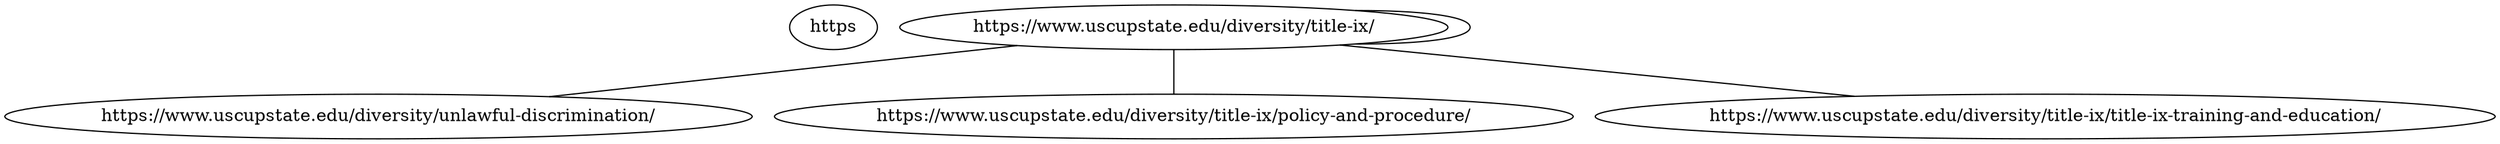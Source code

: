 graph  {
https [child_link="['https://www.uscupstate.edu/diversity/title-ix/', 'https://www.uscupstate.edu/diversity/unlawful-discrimination/', 'https://www.uscupstate.edu/diversity/title-ix/', 'https://www.uscupstate.edu/diversity/title-ix/policy-and-procedure/', 'https://www.uscupstate.edu/diversity/title-ix/title-ix-training-and-education/', 'https://www.uscupstate.edu/diversity/unlawful-discrimination/', 'https://www.uscupstate.edu/diversity/title-ix/policy-and-procedure/', 'https://www.uscupstate.edu/diversity/title-ix/title-ix-training-and-education/']", data="b\"\nTitle IX | USC Upstate\nSkip to main content\nInformation For:\nCurrent Students\nFaculty/Staff\nAlumni\nResources\nVisit\nApply\nRequest Info\nGive\nClose search\nSearch\nSearch\nPeople Directory\nA-Z Index\nAdmissions & Financial Aid\nMeet With Our Enrollment Team\nFirst Time in College\nTransfer\nAdult Learners\nGraduate Students\nOnline Students\nInternational Students\nVeterans\nReadmitted Students\nHigh School Dual Enrollment\nNon-degree\nSenior Citizens\nEnrollment Services\nFinancial Aid\nTuition and Fees\nApplication FAQ\nCounselors/Advisers\nApply Today\nOrientation (SOAR)\nVisit Campus\nApplication Tracker\nContact Admissions\nAdmitted Students\nAcademics\nMajors and Programs\nCollege of Arts, Humanities, and Social Sciences\nCollege of Science and Technology\nGeorge Dean Johnson, Jr. College of Business and Economics\nMary Black College of Nursing\nCollege of Education, Human Performance, and Health\nUniversity College\nGreenville Campus\nUpstate Online\nAcademic Catalog\nCenter for African American Studies\nCenter for International Studies\nCenter for Women's and Gender Studies\nHonors Program\nUSC Upstate Library\nSouth Carolina Centro Latino\nContinuing Education and Industry Certifications\nAthletics\nTickets\nSchedules\nU Club\nGive to Athletics\nLocker Legacy\nWomen's Soccer Raffle\nResearch\nSponsored Awards and Research Support\nThe Franklin School\nSC INBRE\nNational Science Foundation\nCampus Life\nBookstore\nCARE Team\nCounseling Services\nVice-Chancellor\nDean of Students\nDining Services\nHealth Education\nHealth Services\nHousing and Residential Life\nOffice of Student Involvement\nCampus Recreation\nDisability Services\nSpartans Care\nDiversity\nTitle IX\nUnlawful Discrimination\nStudent Diversity Resources\nFaculty and Staff Diversity Resources\nEmployee Resource Groups\nImpact Agenda\nInformation For:\nCurrent Students\nFaculty/Staff\nAlumni\nHome\nDiversity\nTitle IX\nDiversity\nTitle IX\nPolicy and Procedure\nReport and Complaint\nResources\nSupportive Measures\nTitle IX Training and Education\nUnlawful Discrimination\nStudent Diversity Resources\nFaculty and Staff Diversity Resources\nEmployee Resource Groups\nImpact Agenda\nTitle IX\n\xe2\x80\x9cNo person in the United States shall, on the basis of sex, be excluded from participation in, be denied the benefits of, or be subjected to discrimination under any educational program or activity receiving federal financial assistance.\xe2\x80\x9d\nTitle IX of theEducation Amendments of 1972\nWhat You Should Know About Title IX\nTitle IX is a federal law and applies to educational institutions that receive federal funding. Title IX prohibits sex discrimination in educational programs or activities, and protects all students, faculty, staff and visitors from sex-based discrimination. Some examples of education programs and activities subject to Title IX include admissions, academic instruction, residence life, athletics, extracurricular activities, employment, hiring, and other on-campus or off-campus activities organized or sponsored by an institution. The regulations implementing Title IX require educational institutions to follow a strict process when responding to reports or complaints of sex discrimination, and provide support for parties involved in the process, including autonomy for a complainant when deciding how to proceed.\nThere are many forms of sex discrimination prohibited under Title IX, including sexual harassment, sexual assault, dating violence, domestic violence, and stalking. Title IX also prohibits discrimination based on an individual\xe2\x80\x99s sexual orientation and gender identity, as well as pregnancy and parenting, childbirth and related medical conditions. Title IX prohibits retaliation against an individual who asserts any right or privilege under Title IX, or because the individual has made a report or Title IX complaint, or participated or refused to participate in the Title IX process.\nAs a recipient of federal funding, USC Upstate is required by Title IX regulations to operate in a nondiscriminatory manner. USC Upstate is committed to providing an environment for working, learning and living that promotes equal opportunity, inclusiveness and nondiscrimination, where students, faculty, staff and visitors are protected from all forms of sex discrimination, sexual harassment, sexual misconduct (sexual assault, dating and domestic violence, stalking), and related retaliation.\nHow We Can Help You\nWe are here to\xe2\x80\xa6\nExplain the university's policies and procedures prohibiting sex discrimination, sexual harassment, sexual misconduct, and related retaliation;\nConnect complainants and respondents to supportive measures and resources;\nReview the options available at the university when making a report or Title IX complaint;\nAdvise complainants and respondents of their rights and resources;\nInvestigate claims of sex discrimination, sexual harassment, sexual misconduct, and retaliation;\nEngage in resolution.\nTitle IX Violation Report\nIf you or someone you know has been the victim of sex discrimination, sexual harassment, sexual misconduct, or retaliation, at USC Upstate, you can report it. Any individual can make a report by submitting an online report via the reporting link below, sending an email to titleix@uscupstate.edu, by calling (864) 503-7193, mail, or in person.\nMake a Report\nPlease know that the submission of a report will not automatically initiate a formal complaint process but will serve as an initial step to assess whether a violation of university policy and Title IX has occurred and will connect those impacted with supportive measures and resources.\nPolicy and Procedure\nReport and Complaint\nResources\nSupportive Measures\nTitle IX Training and Education\nContact Us\nElizabeth W. PetersonCivil Rights & Title IX CoordinatorUniversity of South Carolina Upstate800 University WaySpartanburg, SC 29303Phone: 864-503-7193titleix@uscupstate.edu\n800 University WaySpartanburg, SC 29303\xc2\xa0864-503-5000\xc2\xa0 |\xc2\xa0 800-277-8727info@uscupstate.edu\nHoursMonday - Friday: 8:30 a.m. - 5:30 p.m.\nQuick Links\nAbout the University\nMajors and Programs\nStudent Organizations\nCampus Maps\nCampus Services\nBookstore\nUpstate Online\nCollege of Arts, Humanities, and Social Sciences\nCollege of Science and Technology\nCollege of Education, Human Performance, and Health\nGeorge D. Johnson, Jr. College of Business and Economics\nMary Black College of Nursing\nContact University Police\nStay Connected\n\xc2\xa9 2023, All Rights Reserved\nA-Z Index\nAbout\nEmployment\nGive\""];
https [child_link="['https://www.uscupstate.edu/diversity/title-ix/', 'https://www.uscupstate.edu/diversity/unlawful-discrimination/', 'https://www.uscupstate.edu/diversity/title-ix/', 'https://www.uscupstate.edu/diversity/title-ix/policy-and-procedure/', 'https://www.uscupstate.edu/diversity/title-ix/title-ix-training-and-education/', 'https://www.uscupstate.edu/diversity/unlawful-discrimination/', 'https://www.uscupstate.edu/globalassets/diversity/title-ix/civil-rights-and-title-ix.pdf', 'https://www.uscupstate.edu/globalassets/policies/title-ix/usc-upstate-policy-against-discrimination-harassment-sexual-misconduct.pdf']", data="b\"\nUnlawful Discrimination | USC Upstate\nSkip to main content\nInformation For:\nCurrent Students\nFaculty/Staff\nAlumni\nResources\nVisit\nApply\nRequest Info\nGive\nClose search\nSearch\nSearch\nPeople Directory\nA-Z Index\nAdmissions & Financial Aid\nMeet With Our Enrollment Team\nFirst Time in College\nTransfer\nAdult Learners\nGraduate Students\nOnline Students\nInternational Students\nVeterans\nReadmitted Students\nHigh School Dual Enrollment\nNon-degree\nSenior Citizens\nEnrollment Services\nFinancial Aid\nTuition and Fees\nApplication FAQ\nCounselors/Advisers\nApply Today\nOrientation (SOAR)\nVisit Campus\nApplication Tracker\nContact Admissions\nAdmitted Students\nAcademics\nMajors and Programs\nCollege of Arts, Humanities, and Social Sciences\nCollege of Science and Technology\nGeorge Dean Johnson, Jr. College of Business and Economics\nMary Black College of Nursing\nCollege of Education, Human Performance, and Health\nUniversity College\nGreenville Campus\nUpstate Online\nAcademic Catalog\nCenter for African American Studies\nCenter for International Studies\nCenter for Women's and Gender Studies\nHonors Program\nUSC Upstate Library\nSouth Carolina Centro Latino\nContinuing Education and Industry Certifications\nAthletics\nTickets\nSchedules\nU Club\nGive to Athletics\nLocker Legacy\nWomen's Soccer Raffle\nResearch\nSponsored Awards and Research Support\nThe Franklin School\nSC INBRE\nNational Science Foundation\nCampus Life\nBookstore\nCARE Team\nCounseling Services\nVice-Chancellor\nDean of Students\nDining Services\nHealth Education\nHealth Services\nHousing and Residential Life\nOffice of Student Involvement\nCampus Recreation\nDisability Services\nSpartans Care\nDiversity\nTitle IX\nUnlawful Discrimination\nStudent Diversity Resources\nFaculty and Staff Diversity Resources\nEmployee Resource Groups\nImpact Agenda\nInformation For:\nCurrent Students\nFaculty/Staff\nAlumni\nHome\nDiversity\nUnlawful Discrimination\nDiversity\nTitle IX\nPolicy and Procedure\nReport and Complaint\nResources\nSupportive Measures\nTitle IX Training and Education\nUnlawful Discrimination\nStudent Diversity Resources\nFaculty and Staff Diversity Resources\nEmployee Resource Groups\nImpact Agenda\nUnlawful Discrimination\nThe Office of Civil Rights & Title IX monitors the University of South Carolina\xe2\x80\x99s compliance with federal and state regulations and university policy related to equal opportunity and affirmative action. The Equal Opportunity and Affirmative Action Policy\xc2\xa0applies to all campuses of the University of South Carolina and ensures equity in all employment processes from time of hire to separation.\nIncidents of Discrimination, Harassment, and Retaliation\nUSC Upstate\xe2\x80\x99s Policy Against Discrimination, Harassment & Sexual Misconduct prohibits acts of discrimination and harassment against students, faculty, staff, and visitors based on a protected class, including:\nAge\nAncestry\nCitizenship status\nColor\nDisability\nEthnicity\nFamilial status\nGender\nGender Identity or Expression\nGenetics\nHIV/AIDS Status\nMilitary/Veteran Status\nNational Origin\nPregnancy/Related Medical Condition/Breastfeeding\nRace\nReligion\nSex\nSexual Orientation\nRetaliation in any form against an individual who participates in a protected activity is also prohibited by policy. Any individual with an allegation of discrimination, harassment, or retaliation, based on the protected classes above, involving faculty, staff, students, student organizations, or any entity affiliated with or doing business with USC Upstate, should contact the Civil Rights & Title IX Coordinator at (864) 503-7193 or titleIX@uscupstate.edu. For more information on the university\xe2\x80\x99s response to unlawful discrimination, harassment, and retaliation, please review our reporting process, support, and resources, available at USC Upstate.\nCivil Rights Violation Report\nReport a concern regarding unlawful discrimination, harassment, or retaliation, based on a legally protected class. Any individual can make a report by submitting an online report via the reporting link below, sending an email to titleix@uscupstate.edu, by calling (864) 503-7193, mail, or in person.\nMake a Report\nContact Us\nElizabeth W. PetersonCivil Rights & Title IX CoordinatorUniversity of South Carolina Upstate800 University WaySpartanburg, SC 29303Phone: 864-503-7193titleix@uscupstate.edu\n800 University WaySpartanburg, SC 29303\xc2\xa0864-503-5000\xc2\xa0 |\xc2\xa0 800-277-8727info@uscupstate.edu\nHoursMonday - Friday: 8:30 a.m. - 5:30 p.m.\nQuick Links\nAbout the University\nMajors and Programs\nStudent Organizations\nCampus Maps\nCampus Services\nBookstore\nUpstate Online\nCollege of Arts, Humanities, and Social Sciences\nCollege of Science and Technology\nCollege of Education, Human Performance, and Health\nGeorge D. Johnson, Jr. College of Business and Economics\nMary Black College of Nursing\nContact University Police\nStay Connected\n\xc2\xa9 2023, All Rights Reserved\nA-Z Index\nAbout\nEmployment\nGive\""];
https [child_link="['https://www.uscupstate.edu/diversity/title-ix/', 'https://www.uscupstate.edu/diversity/unlawful-discrimination/', 'https://www.uscupstate.edu/diversity/title-ix/', 'https://www.uscupstate.edu/diversity/title-ix/', 'https://www.uscupstate.edu/diversity/title-ix/policy-and-procedure/', 'https://www.uscupstate.edu/diversity/title-ix/title-ix-training-and-education/', 'https://www.uscupstate.edu/diversity/unlawful-discrimination/', 'https://www.uscupstate.edu/globalassets/policies/title-ix/usc-upstate-policy-against-discrimination-harassment-sexual-misconduct.pdf']", data="b\"\nPolicy and Procedure | USC Upstate\nSkip to main content\nInformation For:\nCurrent Students\nFaculty/Staff\nAlumni\nResources\nVisit\nApply\nRequest Info\nGive\nClose search\nSearch\nSearch\nPeople Directory\nA-Z Index\nAdmissions & Financial Aid\nMeet With Our Enrollment Team\nFirst Time in College\nTransfer\nAdult Learners\nGraduate Students\nOnline Students\nInternational Students\nVeterans\nReadmitted Students\nHigh School Dual Enrollment\nNon-degree\nSenior Citizens\nEnrollment Services\nFinancial Aid\nTuition and Fees\nApplication FAQ\nCounselors/Advisers\nApply Today\nOrientation (SOAR)\nVisit Campus\nApplication Tracker\nContact Admissions\nAdmitted Students\nAcademics\nMajors and Programs\nCollege of Arts, Humanities, and Social Sciences\nCollege of Science and Technology\nGeorge Dean Johnson, Jr. College of Business and Economics\nMary Black College of Nursing\nCollege of Education, Human Performance, and Health\nUniversity College\nGreenville Campus\nUpstate Online\nAcademic Catalog\nCenter for African American Studies\nCenter for International Studies\nCenter for Women's and Gender Studies\nHonors Program\nUSC Upstate Library\nSouth Carolina Centro Latino\nContinuing Education and Industry Certifications\nAthletics\nTickets\nSchedules\nU Club\nGive to Athletics\nLocker Legacy\nWomen's Soccer Raffle\nResearch\nSponsored Awards and Research Support\nThe Franklin School\nSC INBRE\nNational Science Foundation\nCampus Life\nBookstore\nCARE Team\nCounseling Services\nVice-Chancellor\nDean of Students\nDining Services\nHealth Education\nHealth Services\nHousing and Residential Life\nOffice of Student Involvement\nCampus Recreation\nDisability Services\nSpartans Care\nDiversity\nTitle IX\nUnlawful Discrimination\nStudent Diversity Resources\nFaculty and Staff Diversity Resources\nEmployee Resource Groups\nImpact Agenda\nInformation For:\nCurrent Students\nFaculty/Staff\nAlumni\nHome\nDiversity\nTitle IX\nPolicy and Procedure\nDiversity\nTitle IX\nPolicy and Procedure\nReport and Complaint\nResources\nSupportive Measures\nTitle IX Training and Education\nUnlawful Discrimination\nStudent Diversity Resources\nFaculty and Staff Diversity Resources\nEmployee Resource Groups\nImpact Agenda\nPolicy and Procedure\nUSC Upstate has adopted policies and procedures that align with Title IX, and extend to the USC Upstate campus community, protecting against discrimination, harassment, sexual misconduct, and related retaliation. Prohibited conduct under the university\xe2\x80\x99s polices will not always violate Title IX, however, certain resolution options are still available to a reporting party. The university will not tolerate any prohibited conduct under the policies and will engage in the necessary procedures to resolve a complaint of discrimination, harassment, sexual misconduct, and related retaliation.\nPolicy Against Discrimination, Harassment & Sexual Misconduct\nRelated Policies\nProhibited Consensual Relationships\nUSC Upstate Code of Student Conduct\nTitle IX Violation Report\nIf you or someone you know has been the victim of sex discrimination, sexual harassment, sexual misconduct, or retaliation, at USC Upstate, you can report it. Any individual can make a report by submitting an online report via the reporting link below, sending an email to titleix@uscupstate.edu, by calling (864) 503-7193, mail, or in person.\nMake a Report\nPlease know that the submission of a report will not automatically initiate a formal complaint process but will serve as an initial step to assess whether a violation of university policy and Title IX has occurred and will connect those impacted with supportive measures and resources.\n800 University WaySpartanburg, SC 29303\xc2\xa0864-503-5000\xc2\xa0 |\xc2\xa0 800-277-8727info@uscupstate.edu\nHoursMonday - Friday: 8:30 a.m. - 5:30 p.m.\nQuick Links\nAbout the University\nMajors and Programs\nStudent Organizations\nCampus Maps\nCampus Services\nBookstore\nUpstate Online\nCollege of Arts, Humanities, and Social Sciences\nCollege of Science and Technology\nCollege of Education, Human Performance, and Health\nGeorge D. Johnson, Jr. College of Business and Economics\nMary Black College of Nursing\nContact University Police\nStay Connected\n\xc2\xa9 2023, All Rights Reserved\nA-Z Index\nAbout\nEmployment\nGive\""];
https [child_link="['https://www.uscupstate.edu/diversity/title-ix/', 'https://www.uscupstate.edu/diversity/unlawful-discrimination/', 'https://www.uscupstate.edu/diversity/title-ix/', 'https://www.uscupstate.edu/diversity/title-ix/', 'https://www.uscupstate.edu/diversity/title-ix/policy-and-procedure/', 'https://www.uscupstate.edu/diversity/title-ix/title-ix-training-and-education/', 'https://www.uscupstate.edu/diversity/unlawful-discrimination/']", data="b\"\nTitle IX Training and Education | USC Upstate\nSkip to main content\nInformation For:\nCurrent Students\nFaculty/Staff\nAlumni\nResources\nVisit\nApply\nRequest Info\nGive\nClose search\nSearch\nSearch\nPeople Directory\nA-Z Index\nAdmissions & Financial Aid\nMeet With Our Enrollment Team\nFirst Time in College\nTransfer\nAdult Learners\nGraduate Students\nOnline Students\nInternational Students\nVeterans\nReadmitted Students\nHigh School Dual Enrollment\nNon-degree\nSenior Citizens\nEnrollment Services\nFinancial Aid\nTuition and Fees\nApplication FAQ\nCounselors/Advisers\nApply Today\nOrientation (SOAR)\nVisit Campus\nApplication Tracker\nContact Admissions\nAdmitted Students\nAcademics\nMajors and Programs\nCollege of Arts, Humanities, and Social Sciences\nCollege of Science and Technology\nGeorge Dean Johnson, Jr. College of Business and Economics\nMary Black College of Nursing\nCollege of Education, Human Performance, and Health\nUniversity College\nGreenville Campus\nUpstate Online\nAcademic Catalog\nCenter for African American Studies\nCenter for International Studies\nCenter for Women's and Gender Studies\nHonors Program\nUSC Upstate Library\nSouth Carolina Centro Latino\nContinuing Education and Industry Certifications\nAthletics\nTickets\nSchedules\nU Club\nGive to Athletics\nLocker Legacy\nWomen's Soccer Raffle\nResearch\nSponsored Awards and Research Support\nThe Franklin School\nSC INBRE\nNational Science Foundation\nCampus Life\nBookstore\nCARE Team\nCounseling Services\nVice-Chancellor\nDean of Students\nDining Services\nHealth Education\nHealth Services\nHousing and Residential Life\nOffice of Student Involvement\nCampus Recreation\nDisability Services\nSpartans Care\nDiversity\nTitle IX\nUnlawful Discrimination\nStudent Diversity Resources\nFaculty and Staff Diversity Resources\nEmployee Resource Groups\nImpact Agenda\nInformation For:\nCurrent Students\nFaculty/Staff\nAlumni\nHome\nDiversity\nTitle IX\nTitle IX Training and Education\nDiversity\nTitle IX\nPolicy and Procedure\nReport and Complaint\nResources\nSupportive Measures\nTitle IX Training and Education\nUnlawful Discrimination\nStudent Diversity Resources\nFaculty and Staff Diversity Resources\nEmployee Resource Groups\nImpact Agenda\nTitle IX Training and Education\nTitle IX personnel who are responsible for addressing Title IX related matters as set forth in the university\xe2\x80\x99s Title IX policies and procedures are required to be trained on the regulations implementing Title IX. In accordance with Title IX, USC Upstate must make the materials used to train Title IX Coordinators, investigators, decision-makers, and any person who facilitates an informal resolution process publicly available.\nPosting of Training Materials\nTitle IX Violation Report\nIf you or someone you know has been the victim of sex discrimination, sexual harassment, sexual misconduct, or retaliation, at USC Upstate, you can report it. Any individual can make a report by submitting an online report via the reporting link below, sending an email to titleix@uscupstate.edu, by calling (864) 503-7193, mail, or in person.\nMake a Report\nPlease know that the submission of a report will not automatically initiate a formal complaint process but will serve as an initial step to assess whether a violation of university policy and Title IX has occurred and will connect those impacted with supportive measures and resources.\n800 University WaySpartanburg, SC 29303\xc2\xa0864-503-5000\xc2\xa0 |\xc2\xa0 800-277-8727info@uscupstate.edu\nHoursMonday - Friday: 8:30 a.m. - 5:30 p.m.\nQuick Links\nAbout the University\nMajors and Programs\nStudent Organizations\nCampus Maps\nCampus Services\nBookstore\nUpstate Online\nCollege of Arts, Humanities, and Social Sciences\nCollege of Science and Technology\nCollege of Education, Human Performance, and Health\nGeorge D. Johnson, Jr. College of Business and Economics\nMary Black College of Nursing\nContact University Police\nStay Connected\n\xc2\xa9 2023, All Rights Reserved\nA-Z Index\nAbout\nEmployment\nGive\""];
"https://www.uscupstate.edu/diversity/title-ix/" -- "https://www.uscupstate.edu/diversity/title-ix/";
"https://www.uscupstate.edu/diversity/title-ix/" -- "https://www.uscupstate.edu/diversity/unlawful-discrimination/";
"https://www.uscupstate.edu/diversity/title-ix/" -- "https://www.uscupstate.edu/diversity/title-ix/policy-and-procedure/";
"https://www.uscupstate.edu/diversity/title-ix/" -- "https://www.uscupstate.edu/diversity/title-ix/title-ix-training-and-education/";
}
